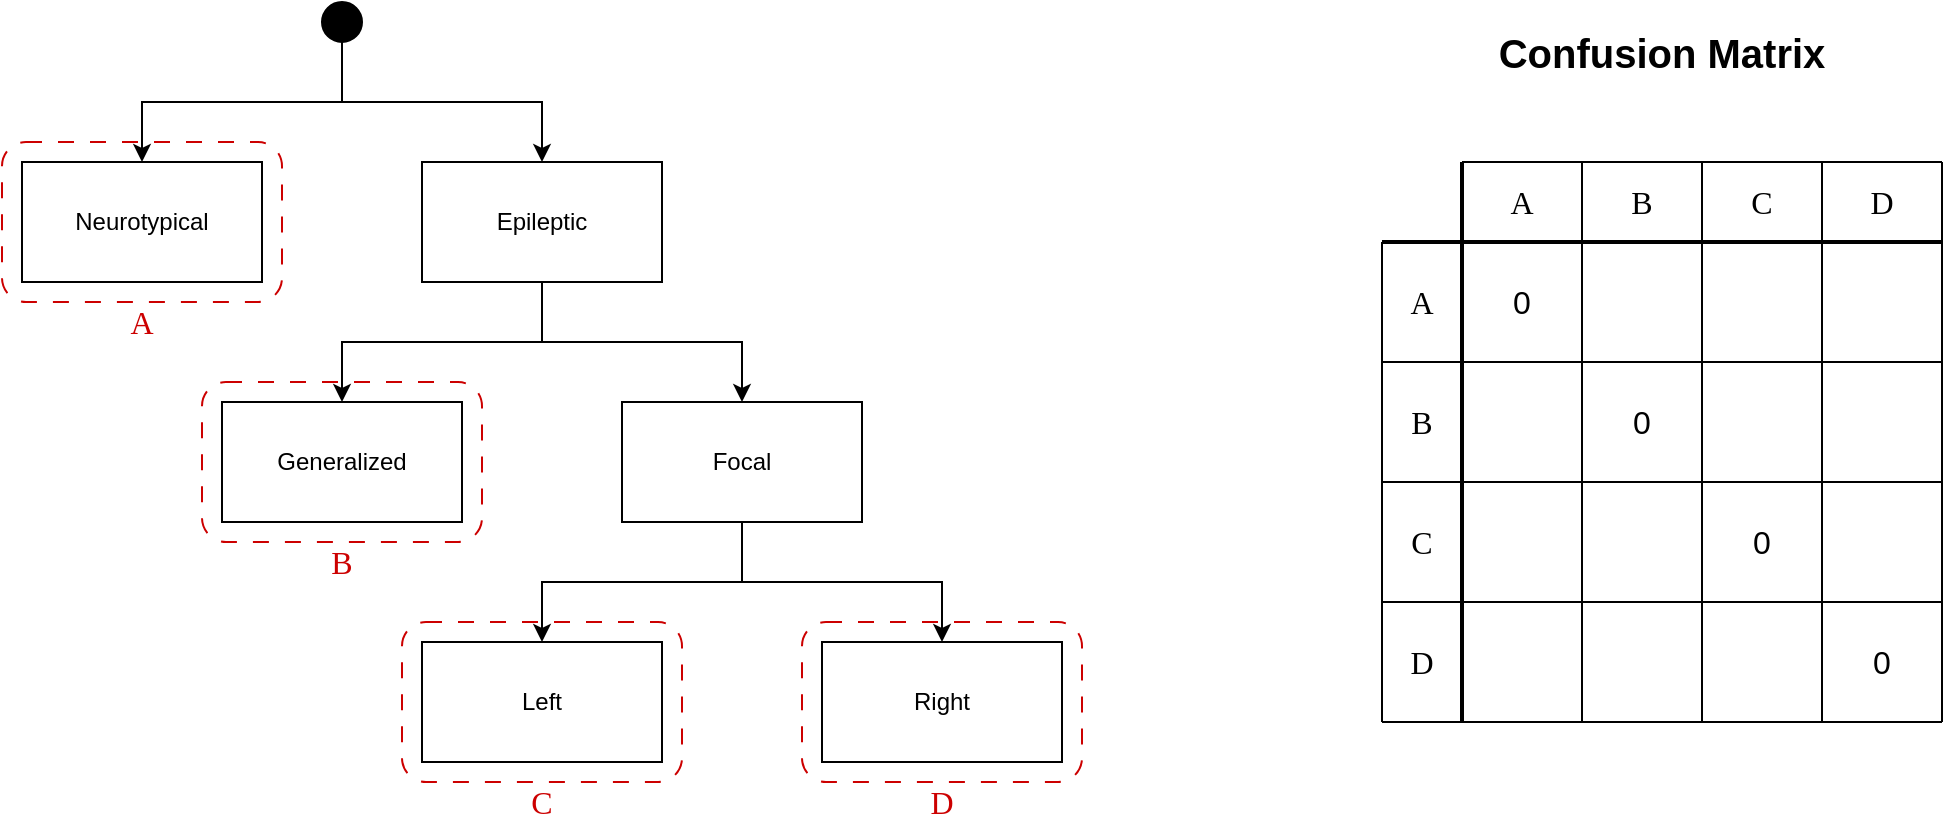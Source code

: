 <mxfile version="22.1.18" type="device" pages="2">
  <diagram name="Hierachical Classification Problem" id="XRhb1z1hnDO4Nt_FZ2EZ">
    <mxGraphModel dx="1221" dy="831" grid="1" gridSize="10" guides="1" tooltips="1" connect="1" arrows="1" fold="1" page="1" pageScale="1" pageWidth="2336" pageHeight="1654" math="0" shadow="0">
      <root>
        <mxCell id="0" />
        <mxCell id="1" parent="0" />
        <mxCell id="tEdvFQ7icEkonPPgtisY-15" value="" style="rounded=1;whiteSpace=wrap;html=1;fillColor=none;strokeColor=#CC0000;dashed=1;dashPattern=8 8;" parent="1" vertex="1">
          <mxGeometry x="490" y="710" width="140" height="80" as="geometry" />
        </mxCell>
        <mxCell id="tEdvFQ7icEkonPPgtisY-1" value="Neurotypical" style="rounded=0;whiteSpace=wrap;html=1;" parent="1" vertex="1">
          <mxGeometry x="400" y="600" width="120" height="60" as="geometry" />
        </mxCell>
        <mxCell id="tEdvFQ7icEkonPPgtisY-10" style="edgeStyle=orthogonalEdgeStyle;rounded=0;orthogonalLoop=1;jettySize=auto;html=1;exitX=0.5;exitY=1;exitDx=0;exitDy=0;entryX=0.5;entryY=0;entryDx=0;entryDy=0;" parent="1" source="tEdvFQ7icEkonPPgtisY-2" target="tEdvFQ7icEkonPPgtisY-3" edge="1">
          <mxGeometry relative="1" as="geometry" />
        </mxCell>
        <mxCell id="tEdvFQ7icEkonPPgtisY-11" style="edgeStyle=orthogonalEdgeStyle;rounded=0;orthogonalLoop=1;jettySize=auto;html=1;exitX=0.5;exitY=1;exitDx=0;exitDy=0;entryX=0.5;entryY=0;entryDx=0;entryDy=0;" parent="1" source="tEdvFQ7icEkonPPgtisY-2" target="tEdvFQ7icEkonPPgtisY-4" edge="1">
          <mxGeometry relative="1" as="geometry" />
        </mxCell>
        <mxCell id="tEdvFQ7icEkonPPgtisY-2" value="Epileptic" style="rounded=0;whiteSpace=wrap;html=1;" parent="1" vertex="1">
          <mxGeometry x="600" y="600" width="120" height="60" as="geometry" />
        </mxCell>
        <mxCell id="tEdvFQ7icEkonPPgtisY-3" value="Generalized" style="rounded=0;whiteSpace=wrap;html=1;" parent="1" vertex="1">
          <mxGeometry x="500" y="720" width="120" height="60" as="geometry" />
        </mxCell>
        <mxCell id="tEdvFQ7icEkonPPgtisY-12" style="edgeStyle=orthogonalEdgeStyle;rounded=0;orthogonalLoop=1;jettySize=auto;html=1;exitX=0.5;exitY=1;exitDx=0;exitDy=0;" parent="1" source="tEdvFQ7icEkonPPgtisY-4" target="tEdvFQ7icEkonPPgtisY-5" edge="1">
          <mxGeometry relative="1" as="geometry" />
        </mxCell>
        <mxCell id="tEdvFQ7icEkonPPgtisY-13" style="edgeStyle=orthogonalEdgeStyle;rounded=0;orthogonalLoop=1;jettySize=auto;html=1;exitX=0.5;exitY=1;exitDx=0;exitDy=0;entryX=0.5;entryY=0;entryDx=0;entryDy=0;" parent="1" source="tEdvFQ7icEkonPPgtisY-4" target="tEdvFQ7icEkonPPgtisY-6" edge="1">
          <mxGeometry relative="1" as="geometry" />
        </mxCell>
        <mxCell id="tEdvFQ7icEkonPPgtisY-4" value="Focal" style="rounded=0;whiteSpace=wrap;html=1;" parent="1" vertex="1">
          <mxGeometry x="700" y="720" width="120" height="60" as="geometry" />
        </mxCell>
        <mxCell id="tEdvFQ7icEkonPPgtisY-5" value="Left" style="rounded=0;whiteSpace=wrap;html=1;" parent="1" vertex="1">
          <mxGeometry x="600" y="840" width="120" height="60" as="geometry" />
        </mxCell>
        <mxCell id="tEdvFQ7icEkonPPgtisY-6" value="Right" style="rounded=0;whiteSpace=wrap;html=1;" parent="1" vertex="1">
          <mxGeometry x="800" y="840" width="120" height="60" as="geometry" />
        </mxCell>
        <mxCell id="tEdvFQ7icEkonPPgtisY-8" style="edgeStyle=orthogonalEdgeStyle;rounded=0;orthogonalLoop=1;jettySize=auto;html=1;exitX=0.5;exitY=1;exitDx=0;exitDy=0;entryX=0.5;entryY=0;entryDx=0;entryDy=0;" parent="1" source="tEdvFQ7icEkonPPgtisY-7" target="tEdvFQ7icEkonPPgtisY-1" edge="1">
          <mxGeometry relative="1" as="geometry" />
        </mxCell>
        <mxCell id="tEdvFQ7icEkonPPgtisY-9" style="edgeStyle=orthogonalEdgeStyle;rounded=0;orthogonalLoop=1;jettySize=auto;html=1;exitX=0.5;exitY=1;exitDx=0;exitDy=0;entryX=0.5;entryY=0;entryDx=0;entryDy=0;" parent="1" source="tEdvFQ7icEkonPPgtisY-7" target="tEdvFQ7icEkonPPgtisY-2" edge="1">
          <mxGeometry relative="1" as="geometry" />
        </mxCell>
        <mxCell id="tEdvFQ7icEkonPPgtisY-7" value="" style="ellipse;whiteSpace=wrap;html=1;aspect=fixed;fillColor=#000000;" parent="1" vertex="1">
          <mxGeometry x="550" y="520" width="20" height="20" as="geometry" />
        </mxCell>
        <mxCell id="tEdvFQ7icEkonPPgtisY-14" value="" style="rounded=1;whiteSpace=wrap;html=1;fillColor=none;strokeColor=#CC0000;dashed=1;dashPattern=8 8;" parent="1" vertex="1">
          <mxGeometry x="390" y="590" width="140" height="80" as="geometry" />
        </mxCell>
        <mxCell id="tEdvFQ7icEkonPPgtisY-16" value="" style="rounded=1;whiteSpace=wrap;html=1;fillColor=none;strokeColor=#CC0000;dashed=1;dashPattern=8 8;" parent="1" vertex="1">
          <mxGeometry x="590" y="830" width="140" height="80" as="geometry" />
        </mxCell>
        <mxCell id="tEdvFQ7icEkonPPgtisY-17" value="" style="rounded=1;whiteSpace=wrap;html=1;fillColor=none;strokeColor=#CC0000;dashed=1;dashPattern=8 8;" parent="1" vertex="1">
          <mxGeometry x="790" y="830" width="140" height="80" as="geometry" />
        </mxCell>
        <mxCell id="tEdvFQ7icEkonPPgtisY-32" value="" style="endArrow=none;html=1;rounded=0;strokeWidth=2;" parent="1" edge="1">
          <mxGeometry width="50" height="50" relative="1" as="geometry">
            <mxPoint x="1080" y="640" as="sourcePoint" />
            <mxPoint x="1360" y="640" as="targetPoint" />
          </mxGeometry>
        </mxCell>
        <mxCell id="tEdvFQ7icEkonPPgtisY-33" value="" style="endArrow=none;html=1;rounded=0;" parent="1" edge="1">
          <mxGeometry width="50" height="50" relative="1" as="geometry">
            <mxPoint x="1080" y="700" as="sourcePoint" />
            <mxPoint x="1360" y="700" as="targetPoint" />
          </mxGeometry>
        </mxCell>
        <mxCell id="tEdvFQ7icEkonPPgtisY-36" value="" style="endArrow=none;html=1;rounded=0;strokeWidth=2;" parent="1" edge="1">
          <mxGeometry width="50" height="50" relative="1" as="geometry">
            <mxPoint x="1120" y="880" as="sourcePoint" />
            <mxPoint x="1120" y="600" as="targetPoint" />
          </mxGeometry>
        </mxCell>
        <mxCell id="tEdvFQ7icEkonPPgtisY-37" value="" style="endArrow=none;html=1;rounded=0;" parent="1" edge="1">
          <mxGeometry width="50" height="50" relative="1" as="geometry">
            <mxPoint x="1180" y="880" as="sourcePoint" />
            <mxPoint x="1180" y="600" as="targetPoint" />
          </mxGeometry>
        </mxCell>
        <mxCell id="tEdvFQ7icEkonPPgtisY-38" value="" style="endArrow=none;html=1;rounded=0;" parent="1" edge="1">
          <mxGeometry width="50" height="50" relative="1" as="geometry">
            <mxPoint x="1240" y="880" as="sourcePoint" />
            <mxPoint x="1240" y="600" as="targetPoint" />
          </mxGeometry>
        </mxCell>
        <mxCell id="tEdvFQ7icEkonPPgtisY-39" value="" style="endArrow=none;html=1;rounded=0;" parent="1" edge="1">
          <mxGeometry width="50" height="50" relative="1" as="geometry">
            <mxPoint x="1300" y="880" as="sourcePoint" />
            <mxPoint x="1300" y="600" as="targetPoint" />
          </mxGeometry>
        </mxCell>
        <mxCell id="tEdvFQ7icEkonPPgtisY-40" value="" style="endArrow=none;html=1;rounded=0;" parent="1" edge="1">
          <mxGeometry width="50" height="50" relative="1" as="geometry">
            <mxPoint x="1360" y="880" as="sourcePoint" />
            <mxPoint x="1360" y="600" as="targetPoint" />
          </mxGeometry>
        </mxCell>
        <mxCell id="tEdvFQ7icEkonPPgtisY-42" value="" style="endArrow=none;html=1;rounded=0;" parent="1" edge="1">
          <mxGeometry width="50" height="50" relative="1" as="geometry">
            <mxPoint x="1080" y="760" as="sourcePoint" />
            <mxPoint x="1360" y="760" as="targetPoint" />
          </mxGeometry>
        </mxCell>
        <mxCell id="tEdvFQ7icEkonPPgtisY-43" value="" style="endArrow=none;html=1;rounded=0;" parent="1" edge="1">
          <mxGeometry width="50" height="50" relative="1" as="geometry">
            <mxPoint x="1080" y="820" as="sourcePoint" />
            <mxPoint x="1360" y="820" as="targetPoint" />
          </mxGeometry>
        </mxCell>
        <mxCell id="tEdvFQ7icEkonPPgtisY-44" value="" style="endArrow=none;html=1;rounded=0;" parent="1" edge="1">
          <mxGeometry width="50" height="50" relative="1" as="geometry">
            <mxPoint x="1080" y="880" as="sourcePoint" />
            <mxPoint x="1360" y="880" as="targetPoint" />
          </mxGeometry>
        </mxCell>
        <mxCell id="tEdvFQ7icEkonPPgtisY-45" value="&lt;font face=&quot;Times New Roman&quot; style=&quot;font-size: 16px;&quot;&gt;A&lt;/font&gt;" style="text;html=1;align=center;verticalAlign=middle;whiteSpace=wrap;rounded=0;" parent="1" vertex="1">
          <mxGeometry x="1130" y="600" width="40" height="40" as="geometry" />
        </mxCell>
        <mxCell id="tEdvFQ7icEkonPPgtisY-46" value="&lt;font face=&quot;Times New Roman&quot; style=&quot;font-size: 16px;&quot;&gt;B&lt;/font&gt;" style="text;html=1;align=center;verticalAlign=middle;whiteSpace=wrap;rounded=0;" parent="1" vertex="1">
          <mxGeometry x="1190" y="600" width="40" height="40" as="geometry" />
        </mxCell>
        <mxCell id="tEdvFQ7icEkonPPgtisY-47" value="&lt;font face=&quot;Times New Roman&quot; style=&quot;font-size: 16px;&quot;&gt;C&lt;/font&gt;" style="text;html=1;align=center;verticalAlign=middle;whiteSpace=wrap;rounded=0;" parent="1" vertex="1">
          <mxGeometry x="1250" y="600" width="40" height="40" as="geometry" />
        </mxCell>
        <mxCell id="tEdvFQ7icEkonPPgtisY-48" value="&lt;font face=&quot;Times New Roman&quot; style=&quot;font-size: 16px;&quot;&gt;D&lt;/font&gt;" style="text;html=1;align=center;verticalAlign=middle;whiteSpace=wrap;rounded=0;" parent="1" vertex="1">
          <mxGeometry x="1310" y="600" width="40" height="40" as="geometry" />
        </mxCell>
        <mxCell id="tEdvFQ7icEkonPPgtisY-49" value="&lt;font face=&quot;Times New Roman&quot; style=&quot;font-size: 16px;&quot;&gt;D&lt;/font&gt;" style="text;html=1;align=center;verticalAlign=middle;whiteSpace=wrap;rounded=0;" parent="1" vertex="1">
          <mxGeometry x="1080" y="830" width="40" height="40" as="geometry" />
        </mxCell>
        <mxCell id="tEdvFQ7icEkonPPgtisY-50" value="&lt;font face=&quot;Times New Roman&quot; style=&quot;font-size: 16px;&quot;&gt;C&lt;/font&gt;" style="text;html=1;align=center;verticalAlign=middle;whiteSpace=wrap;rounded=0;" parent="1" vertex="1">
          <mxGeometry x="1080" y="770" width="40" height="40" as="geometry" />
        </mxCell>
        <mxCell id="tEdvFQ7icEkonPPgtisY-51" value="&lt;font face=&quot;Times New Roman&quot; style=&quot;font-size: 16px;&quot;&gt;B&lt;/font&gt;" style="text;html=1;align=center;verticalAlign=middle;whiteSpace=wrap;rounded=0;" parent="1" vertex="1">
          <mxGeometry x="1080" y="710" width="40" height="40" as="geometry" />
        </mxCell>
        <mxCell id="tEdvFQ7icEkonPPgtisY-52" value="&lt;font face=&quot;Times New Roman&quot; style=&quot;font-size: 16px;&quot;&gt;A&lt;/font&gt;" style="text;html=1;align=center;verticalAlign=middle;whiteSpace=wrap;rounded=0;" parent="1" vertex="1">
          <mxGeometry x="1080" y="650" width="40" height="40" as="geometry" />
        </mxCell>
        <mxCell id="tEdvFQ7icEkonPPgtisY-53" value="" style="endArrow=none;html=1;rounded=0;" parent="1" edge="1">
          <mxGeometry width="50" height="50" relative="1" as="geometry">
            <mxPoint x="1120" y="600" as="sourcePoint" />
            <mxPoint x="1360" y="600" as="targetPoint" />
          </mxGeometry>
        </mxCell>
        <mxCell id="tEdvFQ7icEkonPPgtisY-54" value="" style="endArrow=none;html=1;rounded=0;" parent="1" edge="1">
          <mxGeometry width="50" height="50" relative="1" as="geometry">
            <mxPoint x="1080" y="880" as="sourcePoint" />
            <mxPoint x="1080" y="640" as="targetPoint" />
          </mxGeometry>
        </mxCell>
        <mxCell id="tEdvFQ7icEkonPPgtisY-55" value="&lt;font style=&quot;font-size: 20px;&quot;&gt;&lt;b&gt;Confusion Matrix&lt;/b&gt;&lt;/font&gt;" style="text;html=1;align=center;verticalAlign=middle;whiteSpace=wrap;rounded=0;" parent="1" vertex="1">
          <mxGeometry x="1080" y="530" width="280" height="30" as="geometry" />
        </mxCell>
        <mxCell id="tEdvFQ7icEkonPPgtisY-56" value="&lt;font face=&quot;Times New Roman&quot; style=&quot;font-size: 16px; color: rgb(204, 0, 0);&quot;&gt;A&lt;/font&gt;" style="text;html=1;align=center;verticalAlign=middle;whiteSpace=wrap;rounded=0;" parent="1" vertex="1">
          <mxGeometry x="440" y="670" width="40" height="20" as="geometry" />
        </mxCell>
        <mxCell id="tEdvFQ7icEkonPPgtisY-57" value="&lt;font face=&quot;Times New Roman&quot; style=&quot;font-size: 16px; color: rgb(204, 0, 0);&quot;&gt;B&lt;/font&gt;" style="text;html=1;align=center;verticalAlign=middle;whiteSpace=wrap;rounded=0;" parent="1" vertex="1">
          <mxGeometry x="540" y="790" width="40" height="20" as="geometry" />
        </mxCell>
        <mxCell id="tEdvFQ7icEkonPPgtisY-58" value="&lt;font face=&quot;Times New Roman&quot; style=&quot;font-size: 16px; color: rgb(204, 0, 0);&quot;&gt;C&lt;/font&gt;" style="text;html=1;align=center;verticalAlign=middle;whiteSpace=wrap;rounded=0;" parent="1" vertex="1">
          <mxGeometry x="640" y="910" width="40" height="20" as="geometry" />
        </mxCell>
        <mxCell id="tEdvFQ7icEkonPPgtisY-59" value="&lt;font face=&quot;Times New Roman&quot; style=&quot;font-size: 16px; color: rgb(204, 0, 0);&quot;&gt;D&lt;/font&gt;" style="text;html=1;align=center;verticalAlign=middle;whiteSpace=wrap;rounded=0;" parent="1" vertex="1">
          <mxGeometry x="840" y="910" width="40" height="20" as="geometry" />
        </mxCell>
        <mxCell id="tEdvFQ7icEkonPPgtisY-60" value="&lt;font style=&quot;font-size: 16px;&quot;&gt;0&lt;/font&gt;" style="text;html=1;align=center;verticalAlign=middle;whiteSpace=wrap;rounded=0;" parent="1" vertex="1">
          <mxGeometry x="1130" y="650" width="40" height="40" as="geometry" />
        </mxCell>
        <mxCell id="tEdvFQ7icEkonPPgtisY-61" value="&lt;font style=&quot;font-size: 16px;&quot;&gt;0&lt;/font&gt;" style="text;html=1;align=center;verticalAlign=middle;whiteSpace=wrap;rounded=0;" parent="1" vertex="1">
          <mxGeometry x="1190" y="710" width="40" height="40" as="geometry" />
        </mxCell>
        <mxCell id="tEdvFQ7icEkonPPgtisY-62" value="&lt;font style=&quot;font-size: 16px;&quot;&gt;0&lt;/font&gt;" style="text;html=1;align=center;verticalAlign=middle;whiteSpace=wrap;rounded=0;" parent="1" vertex="1">
          <mxGeometry x="1250" y="770" width="40" height="40" as="geometry" />
        </mxCell>
        <mxCell id="tEdvFQ7icEkonPPgtisY-63" value="&lt;font style=&quot;font-size: 16px;&quot;&gt;0&lt;/font&gt;" style="text;html=1;align=center;verticalAlign=middle;whiteSpace=wrap;rounded=0;" parent="1" vertex="1">
          <mxGeometry x="1310" y="830" width="40" height="40" as="geometry" />
        </mxCell>
      </root>
    </mxGraphModel>
  </diagram>
  <diagram name="Hierachical Classification Proposal" id="GDrxH90aH9EItYU3pWcE">
    <mxGraphModel dx="1221" dy="831" grid="1" gridSize="10" guides="1" tooltips="1" connect="1" arrows="1" fold="1" page="1" pageScale="1" pageWidth="2336" pageHeight="1654" math="0" shadow="0">
      <root>
        <mxCell id="bU9a0Rxvg_yjHGLnqsKO-0" />
        <mxCell id="bU9a0Rxvg_yjHGLnqsKO-1" parent="bU9a0Rxvg_yjHGLnqsKO-0" />
        <mxCell id="bU9a0Rxvg_yjHGLnqsKO-16" value="" style="rounded=1;whiteSpace=wrap;html=1;fillColor=none;strokeColor=#CC0000;dashed=1;dashPattern=8 8;" parent="bU9a0Rxvg_yjHGLnqsKO-1" vertex="1">
          <mxGeometry x="490" y="710" width="140" height="80" as="geometry" />
        </mxCell>
        <mxCell id="bU9a0Rxvg_yjHGLnqsKO-2" value="Neurotypical" style="rounded=0;whiteSpace=wrap;html=1;" parent="bU9a0Rxvg_yjHGLnqsKO-1" vertex="1">
          <mxGeometry x="400" y="600" width="120" height="60" as="geometry" />
        </mxCell>
        <mxCell id="bU9a0Rxvg_yjHGLnqsKO-3" style="edgeStyle=orthogonalEdgeStyle;rounded=0;orthogonalLoop=1;jettySize=auto;html=1;exitX=0.5;exitY=1;exitDx=0;exitDy=0;entryX=0.5;entryY=0;entryDx=0;entryDy=0;" parent="bU9a0Rxvg_yjHGLnqsKO-1" source="bU9a0Rxvg_yjHGLnqsKO-5" target="bU9a0Rxvg_yjHGLnqsKO-6" edge="1">
          <mxGeometry relative="1" as="geometry" />
        </mxCell>
        <mxCell id="bU9a0Rxvg_yjHGLnqsKO-4" style="edgeStyle=orthogonalEdgeStyle;rounded=0;orthogonalLoop=1;jettySize=auto;html=1;exitX=0.5;exitY=1;exitDx=0;exitDy=0;entryX=0.5;entryY=0;entryDx=0;entryDy=0;" parent="bU9a0Rxvg_yjHGLnqsKO-1" source="bU9a0Rxvg_yjHGLnqsKO-5" target="bU9a0Rxvg_yjHGLnqsKO-9" edge="1">
          <mxGeometry relative="1" as="geometry" />
        </mxCell>
        <mxCell id="bU9a0Rxvg_yjHGLnqsKO-5" value="Epileptic" style="rounded=0;whiteSpace=wrap;html=1;" parent="bU9a0Rxvg_yjHGLnqsKO-1" vertex="1">
          <mxGeometry x="600" y="600" width="120" height="60" as="geometry" />
        </mxCell>
        <mxCell id="bU9a0Rxvg_yjHGLnqsKO-6" value="Generalized" style="rounded=0;whiteSpace=wrap;html=1;" parent="bU9a0Rxvg_yjHGLnqsKO-1" vertex="1">
          <mxGeometry x="500" y="720" width="120" height="60" as="geometry" />
        </mxCell>
        <mxCell id="bU9a0Rxvg_yjHGLnqsKO-7" style="edgeStyle=orthogonalEdgeStyle;rounded=0;orthogonalLoop=1;jettySize=auto;html=1;exitX=0.5;exitY=1;exitDx=0;exitDy=0;" parent="bU9a0Rxvg_yjHGLnqsKO-1" source="bU9a0Rxvg_yjHGLnqsKO-9" target="bU9a0Rxvg_yjHGLnqsKO-10" edge="1">
          <mxGeometry relative="1" as="geometry" />
        </mxCell>
        <mxCell id="bU9a0Rxvg_yjHGLnqsKO-8" style="edgeStyle=orthogonalEdgeStyle;rounded=0;orthogonalLoop=1;jettySize=auto;html=1;exitX=0.5;exitY=1;exitDx=0;exitDy=0;entryX=0.5;entryY=0;entryDx=0;entryDy=0;" parent="bU9a0Rxvg_yjHGLnqsKO-1" source="bU9a0Rxvg_yjHGLnqsKO-9" target="bU9a0Rxvg_yjHGLnqsKO-11" edge="1">
          <mxGeometry relative="1" as="geometry" />
        </mxCell>
        <mxCell id="bU9a0Rxvg_yjHGLnqsKO-9" value="Focal" style="rounded=0;whiteSpace=wrap;html=1;" parent="bU9a0Rxvg_yjHGLnqsKO-1" vertex="1">
          <mxGeometry x="700" y="720" width="120" height="60" as="geometry" />
        </mxCell>
        <mxCell id="bU9a0Rxvg_yjHGLnqsKO-10" value="Left" style="rounded=0;whiteSpace=wrap;html=1;" parent="bU9a0Rxvg_yjHGLnqsKO-1" vertex="1">
          <mxGeometry x="600" y="840" width="120" height="60" as="geometry" />
        </mxCell>
        <mxCell id="bU9a0Rxvg_yjHGLnqsKO-11" value="Right" style="rounded=0;whiteSpace=wrap;html=1;" parent="bU9a0Rxvg_yjHGLnqsKO-1" vertex="1">
          <mxGeometry x="800" y="840" width="120" height="60" as="geometry" />
        </mxCell>
        <mxCell id="bU9a0Rxvg_yjHGLnqsKO-12" style="edgeStyle=orthogonalEdgeStyle;rounded=0;orthogonalLoop=1;jettySize=auto;html=1;exitX=0.5;exitY=1;exitDx=0;exitDy=0;entryX=0.5;entryY=0;entryDx=0;entryDy=0;" parent="bU9a0Rxvg_yjHGLnqsKO-1" source="bU9a0Rxvg_yjHGLnqsKO-14" target="bU9a0Rxvg_yjHGLnqsKO-2" edge="1">
          <mxGeometry relative="1" as="geometry" />
        </mxCell>
        <mxCell id="bU9a0Rxvg_yjHGLnqsKO-13" style="edgeStyle=orthogonalEdgeStyle;rounded=0;orthogonalLoop=1;jettySize=auto;html=1;exitX=0.5;exitY=1;exitDx=0;exitDy=0;entryX=0.5;entryY=0;entryDx=0;entryDy=0;" parent="bU9a0Rxvg_yjHGLnqsKO-1" source="bU9a0Rxvg_yjHGLnqsKO-14" target="bU9a0Rxvg_yjHGLnqsKO-5" edge="1">
          <mxGeometry relative="1" as="geometry" />
        </mxCell>
        <mxCell id="bU9a0Rxvg_yjHGLnqsKO-14" value="" style="ellipse;whiteSpace=wrap;html=1;aspect=fixed;fillColor=#000000;" parent="bU9a0Rxvg_yjHGLnqsKO-1" vertex="1">
          <mxGeometry x="550" y="520" width="20" height="20" as="geometry" />
        </mxCell>
        <mxCell id="bU9a0Rxvg_yjHGLnqsKO-15" value="" style="rounded=1;whiteSpace=wrap;html=1;fillColor=none;strokeColor=#CC0000;dashed=1;dashPattern=8 8;" parent="bU9a0Rxvg_yjHGLnqsKO-1" vertex="1">
          <mxGeometry x="390" y="590" width="140" height="80" as="geometry" />
        </mxCell>
        <mxCell id="bU9a0Rxvg_yjHGLnqsKO-17" value="" style="rounded=1;whiteSpace=wrap;html=1;fillColor=none;strokeColor=#CC0000;dashed=1;dashPattern=8 8;" parent="bU9a0Rxvg_yjHGLnqsKO-1" vertex="1">
          <mxGeometry x="590" y="830" width="140" height="80" as="geometry" />
        </mxCell>
        <mxCell id="bU9a0Rxvg_yjHGLnqsKO-18" value="" style="rounded=1;whiteSpace=wrap;html=1;fillColor=none;strokeColor=#CC0000;dashed=1;dashPattern=8 8;" parent="bU9a0Rxvg_yjHGLnqsKO-1" vertex="1">
          <mxGeometry x="790" y="830" width="140" height="80" as="geometry" />
        </mxCell>
        <mxCell id="bU9a0Rxvg_yjHGLnqsKO-19" value="" style="endArrow=none;html=1;rounded=0;strokeWidth=2;" parent="bU9a0Rxvg_yjHGLnqsKO-1" edge="1">
          <mxGeometry width="50" height="50" relative="1" as="geometry">
            <mxPoint x="1080" y="640" as="sourcePoint" />
            <mxPoint x="1360" y="640" as="targetPoint" />
          </mxGeometry>
        </mxCell>
        <mxCell id="bU9a0Rxvg_yjHGLnqsKO-20" value="" style="endArrow=none;html=1;rounded=0;" parent="bU9a0Rxvg_yjHGLnqsKO-1" edge="1">
          <mxGeometry width="50" height="50" relative="1" as="geometry">
            <mxPoint x="1080" y="700" as="sourcePoint" />
            <mxPoint x="1360" y="700" as="targetPoint" />
          </mxGeometry>
        </mxCell>
        <mxCell id="bU9a0Rxvg_yjHGLnqsKO-21" value="" style="endArrow=none;html=1;rounded=0;strokeWidth=2;" parent="bU9a0Rxvg_yjHGLnqsKO-1" edge="1">
          <mxGeometry width="50" height="50" relative="1" as="geometry">
            <mxPoint x="1120" y="880" as="sourcePoint" />
            <mxPoint x="1120" y="600" as="targetPoint" />
          </mxGeometry>
        </mxCell>
        <mxCell id="bU9a0Rxvg_yjHGLnqsKO-22" value="" style="endArrow=none;html=1;rounded=0;" parent="bU9a0Rxvg_yjHGLnqsKO-1" edge="1">
          <mxGeometry width="50" height="50" relative="1" as="geometry">
            <mxPoint x="1180" y="880" as="sourcePoint" />
            <mxPoint x="1180" y="600" as="targetPoint" />
          </mxGeometry>
        </mxCell>
        <mxCell id="bU9a0Rxvg_yjHGLnqsKO-23" value="" style="endArrow=none;html=1;rounded=0;" parent="bU9a0Rxvg_yjHGLnqsKO-1" edge="1">
          <mxGeometry width="50" height="50" relative="1" as="geometry">
            <mxPoint x="1240" y="880" as="sourcePoint" />
            <mxPoint x="1240" y="600" as="targetPoint" />
          </mxGeometry>
        </mxCell>
        <mxCell id="bU9a0Rxvg_yjHGLnqsKO-24" value="" style="endArrow=none;html=1;rounded=0;" parent="bU9a0Rxvg_yjHGLnqsKO-1" edge="1">
          <mxGeometry width="50" height="50" relative="1" as="geometry">
            <mxPoint x="1300" y="880" as="sourcePoint" />
            <mxPoint x="1300" y="600" as="targetPoint" />
          </mxGeometry>
        </mxCell>
        <mxCell id="bU9a0Rxvg_yjHGLnqsKO-25" value="" style="endArrow=none;html=1;rounded=0;" parent="bU9a0Rxvg_yjHGLnqsKO-1" edge="1">
          <mxGeometry width="50" height="50" relative="1" as="geometry">
            <mxPoint x="1360" y="880" as="sourcePoint" />
            <mxPoint x="1360" y="600" as="targetPoint" />
          </mxGeometry>
        </mxCell>
        <mxCell id="bU9a0Rxvg_yjHGLnqsKO-26" value="" style="endArrow=none;html=1;rounded=0;" parent="bU9a0Rxvg_yjHGLnqsKO-1" edge="1">
          <mxGeometry width="50" height="50" relative="1" as="geometry">
            <mxPoint x="1080" y="760" as="sourcePoint" />
            <mxPoint x="1360" y="760" as="targetPoint" />
          </mxGeometry>
        </mxCell>
        <mxCell id="bU9a0Rxvg_yjHGLnqsKO-27" value="" style="endArrow=none;html=1;rounded=0;" parent="bU9a0Rxvg_yjHGLnqsKO-1" edge="1">
          <mxGeometry width="50" height="50" relative="1" as="geometry">
            <mxPoint x="1080" y="820" as="sourcePoint" />
            <mxPoint x="1360" y="820" as="targetPoint" />
          </mxGeometry>
        </mxCell>
        <mxCell id="bU9a0Rxvg_yjHGLnqsKO-28" value="" style="endArrow=none;html=1;rounded=0;" parent="bU9a0Rxvg_yjHGLnqsKO-1" edge="1">
          <mxGeometry width="50" height="50" relative="1" as="geometry">
            <mxPoint x="1080" y="880" as="sourcePoint" />
            <mxPoint x="1360" y="880" as="targetPoint" />
          </mxGeometry>
        </mxCell>
        <mxCell id="bU9a0Rxvg_yjHGLnqsKO-29" value="&lt;font face=&quot;Times New Roman&quot; style=&quot;font-size: 16px;&quot;&gt;A&lt;/font&gt;" style="text;html=1;align=center;verticalAlign=middle;whiteSpace=wrap;rounded=0;" parent="bU9a0Rxvg_yjHGLnqsKO-1" vertex="1">
          <mxGeometry x="1130" y="600" width="40" height="40" as="geometry" />
        </mxCell>
        <mxCell id="bU9a0Rxvg_yjHGLnqsKO-30" value="&lt;font face=&quot;Times New Roman&quot; style=&quot;font-size: 16px;&quot;&gt;B&lt;/font&gt;" style="text;html=1;align=center;verticalAlign=middle;whiteSpace=wrap;rounded=0;" parent="bU9a0Rxvg_yjHGLnqsKO-1" vertex="1">
          <mxGeometry x="1190" y="600" width="40" height="40" as="geometry" />
        </mxCell>
        <mxCell id="bU9a0Rxvg_yjHGLnqsKO-31" value="&lt;font face=&quot;Times New Roman&quot; style=&quot;font-size: 16px;&quot;&gt;C&lt;/font&gt;" style="text;html=1;align=center;verticalAlign=middle;whiteSpace=wrap;rounded=0;" parent="bU9a0Rxvg_yjHGLnqsKO-1" vertex="1">
          <mxGeometry x="1250" y="600" width="40" height="40" as="geometry" />
        </mxCell>
        <mxCell id="bU9a0Rxvg_yjHGLnqsKO-32" value="&lt;font face=&quot;Times New Roman&quot; style=&quot;font-size: 16px;&quot;&gt;D&lt;/font&gt;" style="text;html=1;align=center;verticalAlign=middle;whiteSpace=wrap;rounded=0;" parent="bU9a0Rxvg_yjHGLnqsKO-1" vertex="1">
          <mxGeometry x="1310" y="600" width="40" height="40" as="geometry" />
        </mxCell>
        <mxCell id="bU9a0Rxvg_yjHGLnqsKO-33" value="&lt;font face=&quot;Times New Roman&quot; style=&quot;font-size: 16px;&quot;&gt;D&lt;/font&gt;" style="text;html=1;align=center;verticalAlign=middle;whiteSpace=wrap;rounded=0;" parent="bU9a0Rxvg_yjHGLnqsKO-1" vertex="1">
          <mxGeometry x="1080" y="830" width="40" height="40" as="geometry" />
        </mxCell>
        <mxCell id="bU9a0Rxvg_yjHGLnqsKO-34" value="&lt;font face=&quot;Times New Roman&quot; style=&quot;font-size: 16px;&quot;&gt;C&lt;/font&gt;" style="text;html=1;align=center;verticalAlign=middle;whiteSpace=wrap;rounded=0;" parent="bU9a0Rxvg_yjHGLnqsKO-1" vertex="1">
          <mxGeometry x="1080" y="770" width="40" height="40" as="geometry" />
        </mxCell>
        <mxCell id="bU9a0Rxvg_yjHGLnqsKO-35" value="&lt;font face=&quot;Times New Roman&quot; style=&quot;font-size: 16px;&quot;&gt;B&lt;/font&gt;" style="text;html=1;align=center;verticalAlign=middle;whiteSpace=wrap;rounded=0;" parent="bU9a0Rxvg_yjHGLnqsKO-1" vertex="1">
          <mxGeometry x="1080" y="710" width="40" height="40" as="geometry" />
        </mxCell>
        <mxCell id="bU9a0Rxvg_yjHGLnqsKO-36" value="&lt;font face=&quot;Times New Roman&quot; style=&quot;font-size: 16px;&quot;&gt;A&lt;/font&gt;" style="text;html=1;align=center;verticalAlign=middle;whiteSpace=wrap;rounded=0;" parent="bU9a0Rxvg_yjHGLnqsKO-1" vertex="1">
          <mxGeometry x="1080" y="650" width="40" height="40" as="geometry" />
        </mxCell>
        <mxCell id="bU9a0Rxvg_yjHGLnqsKO-37" value="" style="endArrow=none;html=1;rounded=0;" parent="bU9a0Rxvg_yjHGLnqsKO-1" edge="1">
          <mxGeometry width="50" height="50" relative="1" as="geometry">
            <mxPoint x="1120" y="600" as="sourcePoint" />
            <mxPoint x="1360" y="600" as="targetPoint" />
          </mxGeometry>
        </mxCell>
        <mxCell id="bU9a0Rxvg_yjHGLnqsKO-38" value="" style="endArrow=none;html=1;rounded=0;" parent="bU9a0Rxvg_yjHGLnqsKO-1" edge="1">
          <mxGeometry width="50" height="50" relative="1" as="geometry">
            <mxPoint x="1080" y="880" as="sourcePoint" />
            <mxPoint x="1080" y="640" as="targetPoint" />
          </mxGeometry>
        </mxCell>
        <mxCell id="bU9a0Rxvg_yjHGLnqsKO-39" value="&lt;font style=&quot;font-size: 20px;&quot;&gt;&lt;b&gt;Distance Matrix&lt;/b&gt;&lt;/font&gt;" style="text;html=1;align=center;verticalAlign=middle;whiteSpace=wrap;rounded=0;" parent="bU9a0Rxvg_yjHGLnqsKO-1" vertex="1">
          <mxGeometry x="1080" y="530" width="280" height="30" as="geometry" />
        </mxCell>
        <mxCell id="bU9a0Rxvg_yjHGLnqsKO-40" value="&lt;font face=&quot;Times New Roman&quot; style=&quot;font-size: 16px; color: rgb(204, 0, 0);&quot;&gt;A&lt;/font&gt;" style="text;html=1;align=center;verticalAlign=middle;whiteSpace=wrap;rounded=0;" parent="bU9a0Rxvg_yjHGLnqsKO-1" vertex="1">
          <mxGeometry x="440" y="670" width="40" height="20" as="geometry" />
        </mxCell>
        <mxCell id="bU9a0Rxvg_yjHGLnqsKO-41" value="&lt;font face=&quot;Times New Roman&quot; style=&quot;font-size: 16px; color: rgb(204, 0, 0);&quot;&gt;B&lt;/font&gt;" style="text;html=1;align=center;verticalAlign=middle;whiteSpace=wrap;rounded=0;" parent="bU9a0Rxvg_yjHGLnqsKO-1" vertex="1">
          <mxGeometry x="540" y="790" width="40" height="20" as="geometry" />
        </mxCell>
        <mxCell id="bU9a0Rxvg_yjHGLnqsKO-42" value="&lt;font face=&quot;Times New Roman&quot; style=&quot;font-size: 16px; color: rgb(204, 0, 0);&quot;&gt;C&lt;/font&gt;" style="text;html=1;align=center;verticalAlign=middle;whiteSpace=wrap;rounded=0;" parent="bU9a0Rxvg_yjHGLnqsKO-1" vertex="1">
          <mxGeometry x="640" y="910" width="40" height="20" as="geometry" />
        </mxCell>
        <mxCell id="bU9a0Rxvg_yjHGLnqsKO-43" value="&lt;font face=&quot;Times New Roman&quot; style=&quot;font-size: 16px; color: rgb(204, 0, 0);&quot;&gt;D&lt;/font&gt;" style="text;html=1;align=center;verticalAlign=middle;whiteSpace=wrap;rounded=0;" parent="bU9a0Rxvg_yjHGLnqsKO-1" vertex="1">
          <mxGeometry x="840" y="910" width="40" height="20" as="geometry" />
        </mxCell>
        <mxCell id="bU9a0Rxvg_yjHGLnqsKO-44" value="&lt;font style=&quot;font-size: 16px;&quot;&gt;0&lt;/font&gt;" style="text;html=1;align=center;verticalAlign=middle;whiteSpace=wrap;rounded=0;" parent="bU9a0Rxvg_yjHGLnqsKO-1" vertex="1">
          <mxGeometry x="1130" y="650" width="40" height="40" as="geometry" />
        </mxCell>
        <mxCell id="bU9a0Rxvg_yjHGLnqsKO-45" value="&lt;font style=&quot;font-size: 16px;&quot;&gt;0&lt;/font&gt;" style="text;html=1;align=center;verticalAlign=middle;whiteSpace=wrap;rounded=0;" parent="bU9a0Rxvg_yjHGLnqsKO-1" vertex="1">
          <mxGeometry x="1190" y="710" width="40" height="40" as="geometry" />
        </mxCell>
        <mxCell id="bU9a0Rxvg_yjHGLnqsKO-46" value="&lt;font style=&quot;font-size: 16px;&quot;&gt;0&lt;/font&gt;" style="text;html=1;align=center;verticalAlign=middle;whiteSpace=wrap;rounded=0;" parent="bU9a0Rxvg_yjHGLnqsKO-1" vertex="1">
          <mxGeometry x="1250" y="770" width="40" height="40" as="geometry" />
        </mxCell>
        <mxCell id="bU9a0Rxvg_yjHGLnqsKO-47" value="&lt;font style=&quot;font-size: 16px;&quot;&gt;0&lt;/font&gt;" style="text;html=1;align=center;verticalAlign=middle;whiteSpace=wrap;rounded=0;" parent="bU9a0Rxvg_yjHGLnqsKO-1" vertex="1">
          <mxGeometry x="1310" y="830" width="40" height="40" as="geometry" />
        </mxCell>
        <mxCell id="cHpBqK4Vbnd5O8I66WHa-0" value="&lt;font style=&quot;font-size: 16px;&quot;&gt;9&lt;/font&gt;" style="text;html=1;align=center;verticalAlign=middle;whiteSpace=wrap;rounded=0;" parent="bU9a0Rxvg_yjHGLnqsKO-1" vertex="1">
          <mxGeometry x="1190" y="650" width="40" height="40" as="geometry" />
        </mxCell>
        <mxCell id="cHpBqK4Vbnd5O8I66WHa-1" value="&lt;font style=&quot;font-size: 16px;&quot;&gt;9&lt;/font&gt;" style="text;html=1;align=center;verticalAlign=middle;whiteSpace=wrap;rounded=0;" parent="bU9a0Rxvg_yjHGLnqsKO-1" vertex="1">
          <mxGeometry x="1250" y="650" width="40" height="40" as="geometry" />
        </mxCell>
        <mxCell id="cHpBqK4Vbnd5O8I66WHa-2" value="&lt;font style=&quot;font-size: 16px;&quot;&gt;9&lt;/font&gt;" style="text;html=1;align=center;verticalAlign=middle;whiteSpace=wrap;rounded=0;" parent="bU9a0Rxvg_yjHGLnqsKO-1" vertex="1">
          <mxGeometry x="1310" y="650" width="40" height="40" as="geometry" />
        </mxCell>
        <mxCell id="cHpBqK4Vbnd5O8I66WHa-3" value="&lt;font style=&quot;font-size: 16px;&quot;&gt;3&lt;/font&gt;" style="text;html=1;align=center;verticalAlign=middle;whiteSpace=wrap;rounded=0;" parent="bU9a0Rxvg_yjHGLnqsKO-1" vertex="1">
          <mxGeometry x="1250" y="710" width="40" height="40" as="geometry" />
        </mxCell>
        <mxCell id="cHpBqK4Vbnd5O8I66WHa-4" value="&lt;font style=&quot;font-size: 16px;&quot;&gt;3&lt;/font&gt;" style="text;html=1;align=center;verticalAlign=middle;whiteSpace=wrap;rounded=0;" parent="bU9a0Rxvg_yjHGLnqsKO-1" vertex="1">
          <mxGeometry x="1310" y="710" width="40" height="40" as="geometry" />
        </mxCell>
        <mxCell id="cHpBqK4Vbnd5O8I66WHa-5" value="&lt;font style=&quot;font-size: 16px;&quot;&gt;1&lt;/font&gt;" style="text;html=1;align=center;verticalAlign=middle;whiteSpace=wrap;rounded=0;" parent="bU9a0Rxvg_yjHGLnqsKO-1" vertex="1">
          <mxGeometry x="1310" y="770" width="40" height="40" as="geometry" />
        </mxCell>
      </root>
    </mxGraphModel>
  </diagram>
</mxfile>
